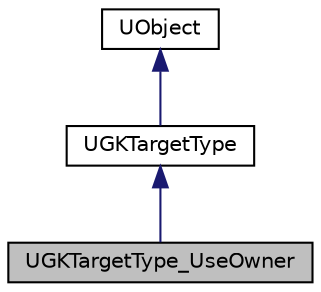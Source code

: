 digraph "UGKTargetType_UseOwner"
{
 // LATEX_PDF_SIZE
  edge [fontname="Helvetica",fontsize="10",labelfontname="Helvetica",labelfontsize="10"];
  node [fontname="Helvetica",fontsize="10",shape=record];
  Node1 [label="UGKTargetType_UseOwner",height=0.2,width=0.4,color="black", fillcolor="grey75", style="filled", fontcolor="black",tooltip=" "];
  Node2 -> Node1 [dir="back",color="midnightblue",fontsize="10",style="solid",fontname="Helvetica"];
  Node2 [label="UGKTargetType",height=0.2,width=0.4,color="black", fillcolor="white", style="filled",URL="$classUGKTargetType.html",tooltip=" "];
  Node3 -> Node2 [dir="back",color="midnightblue",fontsize="10",style="solid",fontname="Helvetica"];
  Node3 [label="UObject",height=0.2,width=0.4,color="black", fillcolor="white", style="filled",tooltip=" "];
}
